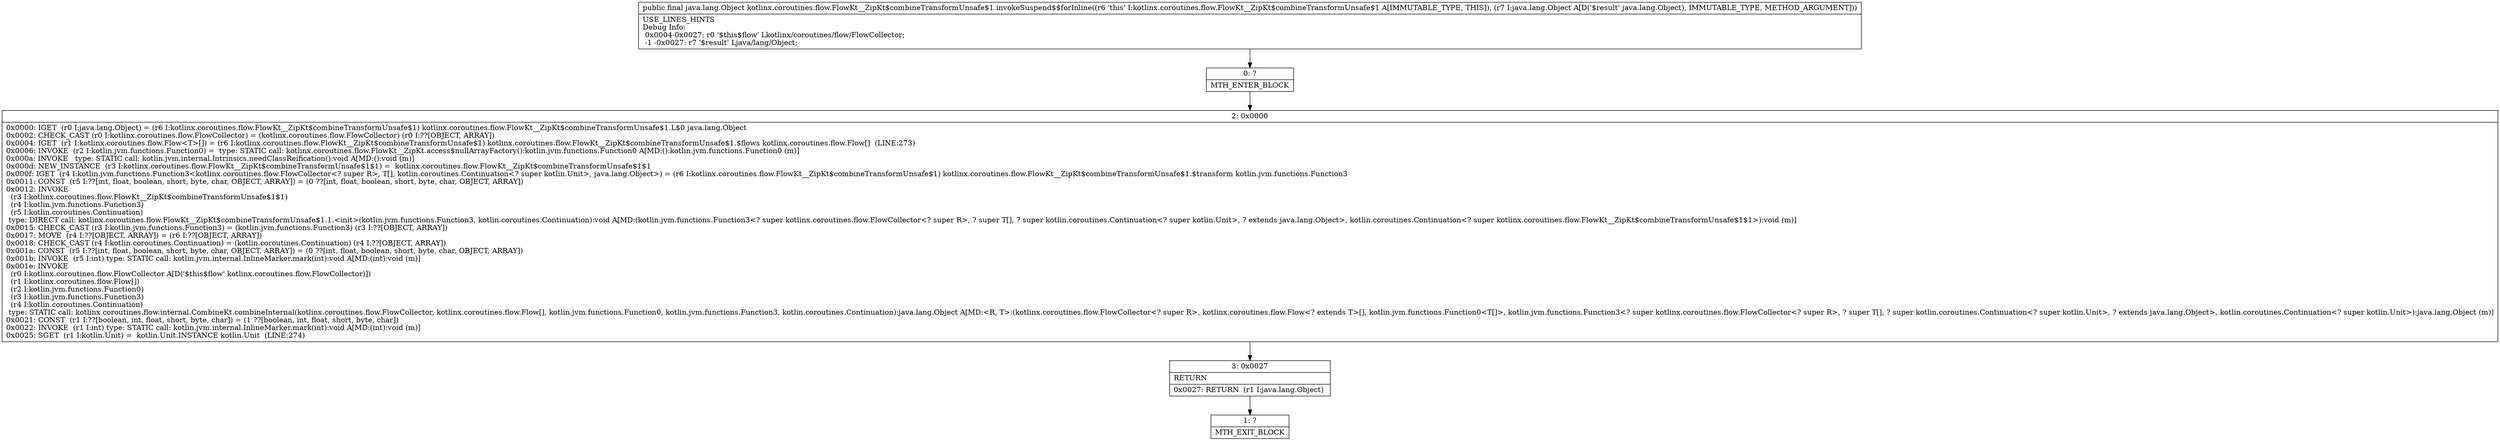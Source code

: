digraph "CFG forkotlinx.coroutines.flow.FlowKt__ZipKt$combineTransformUnsafe$1.invokeSuspend$$forInline(Ljava\/lang\/Object;)Ljava\/lang\/Object;" {
Node_0 [shape=record,label="{0\:\ ?|MTH_ENTER_BLOCK\l}"];
Node_2 [shape=record,label="{2\:\ 0x0000|0x0000: IGET  (r0 I:java.lang.Object) = (r6 I:kotlinx.coroutines.flow.FlowKt__ZipKt$combineTransformUnsafe$1) kotlinx.coroutines.flow.FlowKt__ZipKt$combineTransformUnsafe$1.L$0 java.lang.Object \l0x0002: CHECK_CAST (r0 I:kotlinx.coroutines.flow.FlowCollector) = (kotlinx.coroutines.flow.FlowCollector) (r0 I:??[OBJECT, ARRAY]) \l0x0004: IGET  (r1 I:kotlinx.coroutines.flow.Flow\<T\>[]) = (r6 I:kotlinx.coroutines.flow.FlowKt__ZipKt$combineTransformUnsafe$1) kotlinx.coroutines.flow.FlowKt__ZipKt$combineTransformUnsafe$1.$flows kotlinx.coroutines.flow.Flow[]  (LINE:273)\l0x0006: INVOKE  (r2 I:kotlin.jvm.functions.Function0) =  type: STATIC call: kotlinx.coroutines.flow.FlowKt__ZipKt.access$nullArrayFactory():kotlin.jvm.functions.Function0 A[MD:():kotlin.jvm.functions.Function0 (m)]\l0x000a: INVOKE   type: STATIC call: kotlin.jvm.internal.Intrinsics.needClassReification():void A[MD:():void (m)]\l0x000d: NEW_INSTANCE  (r3 I:kotlinx.coroutines.flow.FlowKt__ZipKt$combineTransformUnsafe$1$1) =  kotlinx.coroutines.flow.FlowKt__ZipKt$combineTransformUnsafe$1$1 \l0x000f: IGET  (r4 I:kotlin.jvm.functions.Function3\<kotlinx.coroutines.flow.FlowCollector\<? super R\>, T[], kotlin.coroutines.Continuation\<? super kotlin.Unit\>, java.lang.Object\>) = (r6 I:kotlinx.coroutines.flow.FlowKt__ZipKt$combineTransformUnsafe$1) kotlinx.coroutines.flow.FlowKt__ZipKt$combineTransformUnsafe$1.$transform kotlin.jvm.functions.Function3 \l0x0011: CONST  (r5 I:??[int, float, boolean, short, byte, char, OBJECT, ARRAY]) = (0 ??[int, float, boolean, short, byte, char, OBJECT, ARRAY]) \l0x0012: INVOKE  \l  (r3 I:kotlinx.coroutines.flow.FlowKt__ZipKt$combineTransformUnsafe$1$1)\l  (r4 I:kotlin.jvm.functions.Function3)\l  (r5 I:kotlin.coroutines.Continuation)\l type: DIRECT call: kotlinx.coroutines.flow.FlowKt__ZipKt$combineTransformUnsafe$1.1.\<init\>(kotlin.jvm.functions.Function3, kotlin.coroutines.Continuation):void A[MD:(kotlin.jvm.functions.Function3\<? super kotlinx.coroutines.flow.FlowCollector\<? super R\>, ? super T[], ? super kotlin.coroutines.Continuation\<? super kotlin.Unit\>, ? extends java.lang.Object\>, kotlin.coroutines.Continuation\<? super kotlinx.coroutines.flow.FlowKt__ZipKt$combineTransformUnsafe$1$1\>):void (m)]\l0x0015: CHECK_CAST (r3 I:kotlin.jvm.functions.Function3) = (kotlin.jvm.functions.Function3) (r3 I:??[OBJECT, ARRAY]) \l0x0017: MOVE  (r4 I:??[OBJECT, ARRAY]) = (r6 I:??[OBJECT, ARRAY]) \l0x0018: CHECK_CAST (r4 I:kotlin.coroutines.Continuation) = (kotlin.coroutines.Continuation) (r4 I:??[OBJECT, ARRAY]) \l0x001a: CONST  (r5 I:??[int, float, boolean, short, byte, char, OBJECT, ARRAY]) = (0 ??[int, float, boolean, short, byte, char, OBJECT, ARRAY]) \l0x001b: INVOKE  (r5 I:int) type: STATIC call: kotlin.jvm.internal.InlineMarker.mark(int):void A[MD:(int):void (m)]\l0x001e: INVOKE  \l  (r0 I:kotlinx.coroutines.flow.FlowCollector A[D('$this$flow' kotlinx.coroutines.flow.FlowCollector)])\l  (r1 I:kotlinx.coroutines.flow.Flow[])\l  (r2 I:kotlin.jvm.functions.Function0)\l  (r3 I:kotlin.jvm.functions.Function3)\l  (r4 I:kotlin.coroutines.Continuation)\l type: STATIC call: kotlinx.coroutines.flow.internal.CombineKt.combineInternal(kotlinx.coroutines.flow.FlowCollector, kotlinx.coroutines.flow.Flow[], kotlin.jvm.functions.Function0, kotlin.jvm.functions.Function3, kotlin.coroutines.Continuation):java.lang.Object A[MD:\<R, T\>:(kotlinx.coroutines.flow.FlowCollector\<? super R\>, kotlinx.coroutines.flow.Flow\<? extends T\>[], kotlin.jvm.functions.Function0\<T[]\>, kotlin.jvm.functions.Function3\<? super kotlinx.coroutines.flow.FlowCollector\<? super R\>, ? super T[], ? super kotlin.coroutines.Continuation\<? super kotlin.Unit\>, ? extends java.lang.Object\>, kotlin.coroutines.Continuation\<? super kotlin.Unit\>):java.lang.Object (m)]\l0x0021: CONST  (r1 I:??[boolean, int, float, short, byte, char]) = (1 ??[boolean, int, float, short, byte, char]) \l0x0022: INVOKE  (r1 I:int) type: STATIC call: kotlin.jvm.internal.InlineMarker.mark(int):void A[MD:(int):void (m)]\l0x0025: SGET  (r1 I:kotlin.Unit) =  kotlin.Unit.INSTANCE kotlin.Unit  (LINE:274)\l}"];
Node_3 [shape=record,label="{3\:\ 0x0027|RETURN\l|0x0027: RETURN  (r1 I:java.lang.Object) \l}"];
Node_1 [shape=record,label="{1\:\ ?|MTH_EXIT_BLOCK\l}"];
MethodNode[shape=record,label="{public final java.lang.Object kotlinx.coroutines.flow.FlowKt__ZipKt$combineTransformUnsafe$1.invokeSuspend$$forInline((r6 'this' I:kotlinx.coroutines.flow.FlowKt__ZipKt$combineTransformUnsafe$1 A[IMMUTABLE_TYPE, THIS]), (r7 I:java.lang.Object A[D('$result' java.lang.Object), IMMUTABLE_TYPE, METHOD_ARGUMENT]))  | USE_LINES_HINTS\lDebug Info:\l  0x0004\-0x0027: r0 '$this$flow' Lkotlinx\/coroutines\/flow\/FlowCollector;\l  \-1 \-0x0027: r7 '$result' Ljava\/lang\/Object;\l}"];
MethodNode -> Node_0;Node_0 -> Node_2;
Node_2 -> Node_3;
Node_3 -> Node_1;
}

